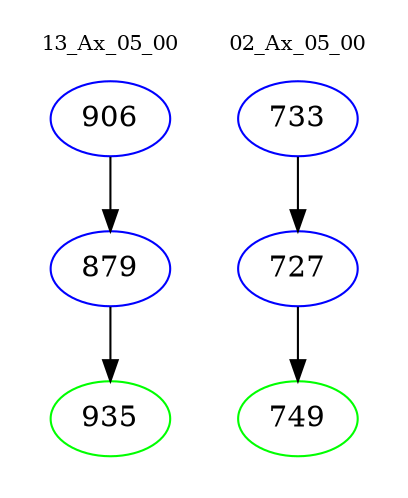 digraph{
subgraph cluster_0 {
color = white
label = "13_Ax_05_00";
fontsize=10;
T0_906 [label="906", color="blue"]
T0_906 -> T0_879 [color="black"]
T0_879 [label="879", color="blue"]
T0_879 -> T0_935 [color="black"]
T0_935 [label="935", color="green"]
}
subgraph cluster_1 {
color = white
label = "02_Ax_05_00";
fontsize=10;
T1_733 [label="733", color="blue"]
T1_733 -> T1_727 [color="black"]
T1_727 [label="727", color="blue"]
T1_727 -> T1_749 [color="black"]
T1_749 [label="749", color="green"]
}
}
